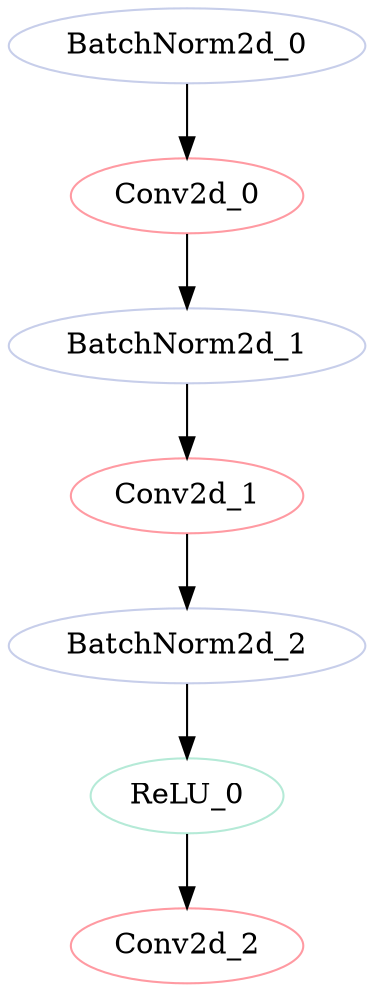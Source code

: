 strict digraph "" {
	BatchNorm2d_0	[color="#C7CEEA",
		layer_name="layer4.0.bn1",
		params=1024,
		type=BatchNorm2d];
	Conv2d_0	[color="#FF9AA2",
		layer_name="layer4.0.conv2",
		params=2359296,
		type=Conv2d];
	BatchNorm2d_0 -> Conv2d_0;
	BatchNorm2d_1	[color="#C7CEEA",
		layer_name="layer4.0.bn2",
		params=1024,
		type=BatchNorm2d];
	Conv2d_0 -> BatchNorm2d_1;
	Conv2d_1	[color="#FF9AA2",
		layer_name="layer4.0.conv3",
		params=1048576,
		type=Conv2d];
	BatchNorm2d_1 -> Conv2d_1;
	BatchNorm2d_2	[color="#C7CEEA",
		layer_name="layer4.0.bn3",
		params=4096,
		type=BatchNorm2d];
	Conv2d_1 -> BatchNorm2d_2;
	ReLU_0	[color="#B5EAD7",
		layer_name="layer4.0.relu",
		params=0,
		type=ReLU];
	BatchNorm2d_2 -> ReLU_0;
	Conv2d_2	[color="#FF9AA2",
		layer_name="layer4.0.downsample.0",
		params=2097152,
		type=Conv2d];
	ReLU_0 -> Conv2d_2;
}
